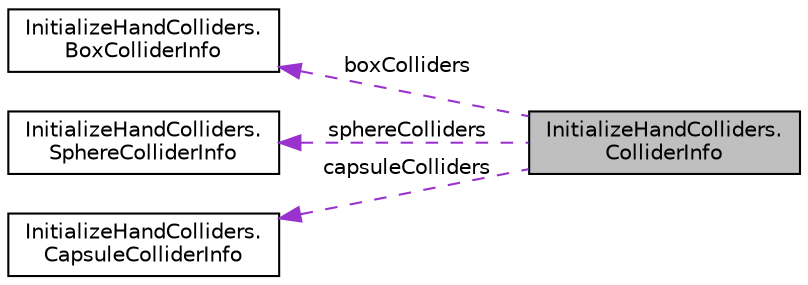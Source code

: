 digraph "InitializeHandColliders.ColliderInfo"
{
 // LATEX_PDF_SIZE
  edge [fontname="Helvetica",fontsize="10",labelfontname="Helvetica",labelfontsize="10"];
  node [fontname="Helvetica",fontsize="10",shape=record];
  rankdir="LR";
  Node1 [label="InitializeHandColliders.\lColliderInfo",height=0.2,width=0.4,color="black", fillcolor="grey75", style="filled", fontcolor="black",tooltip=" "];
  Node2 -> Node1 [dir="back",color="darkorchid3",fontsize="10",style="dashed",label=" boxColliders" ,fontname="Helvetica"];
  Node2 [label="InitializeHandColliders.\lBoxColliderInfo",height=0.2,width=0.4,color="black", fillcolor="white", style="filled",URL="$de/d14/class_initialize_hand_colliders_1_1_box_collider_info.html",tooltip=" "];
  Node3 -> Node1 [dir="back",color="darkorchid3",fontsize="10",style="dashed",label=" sphereColliders" ,fontname="Helvetica"];
  Node3 [label="InitializeHandColliders.\lSphereColliderInfo",height=0.2,width=0.4,color="black", fillcolor="white", style="filled",URL="$d5/d9e/class_initialize_hand_colliders_1_1_sphere_collider_info.html",tooltip=" "];
  Node4 -> Node1 [dir="back",color="darkorchid3",fontsize="10",style="dashed",label=" capsuleColliders" ,fontname="Helvetica"];
  Node4 [label="InitializeHandColliders.\lCapsuleColliderInfo",height=0.2,width=0.4,color="black", fillcolor="white", style="filled",URL="$d5/dda/class_initialize_hand_colliders_1_1_capsule_collider_info.html",tooltip=" "];
}
